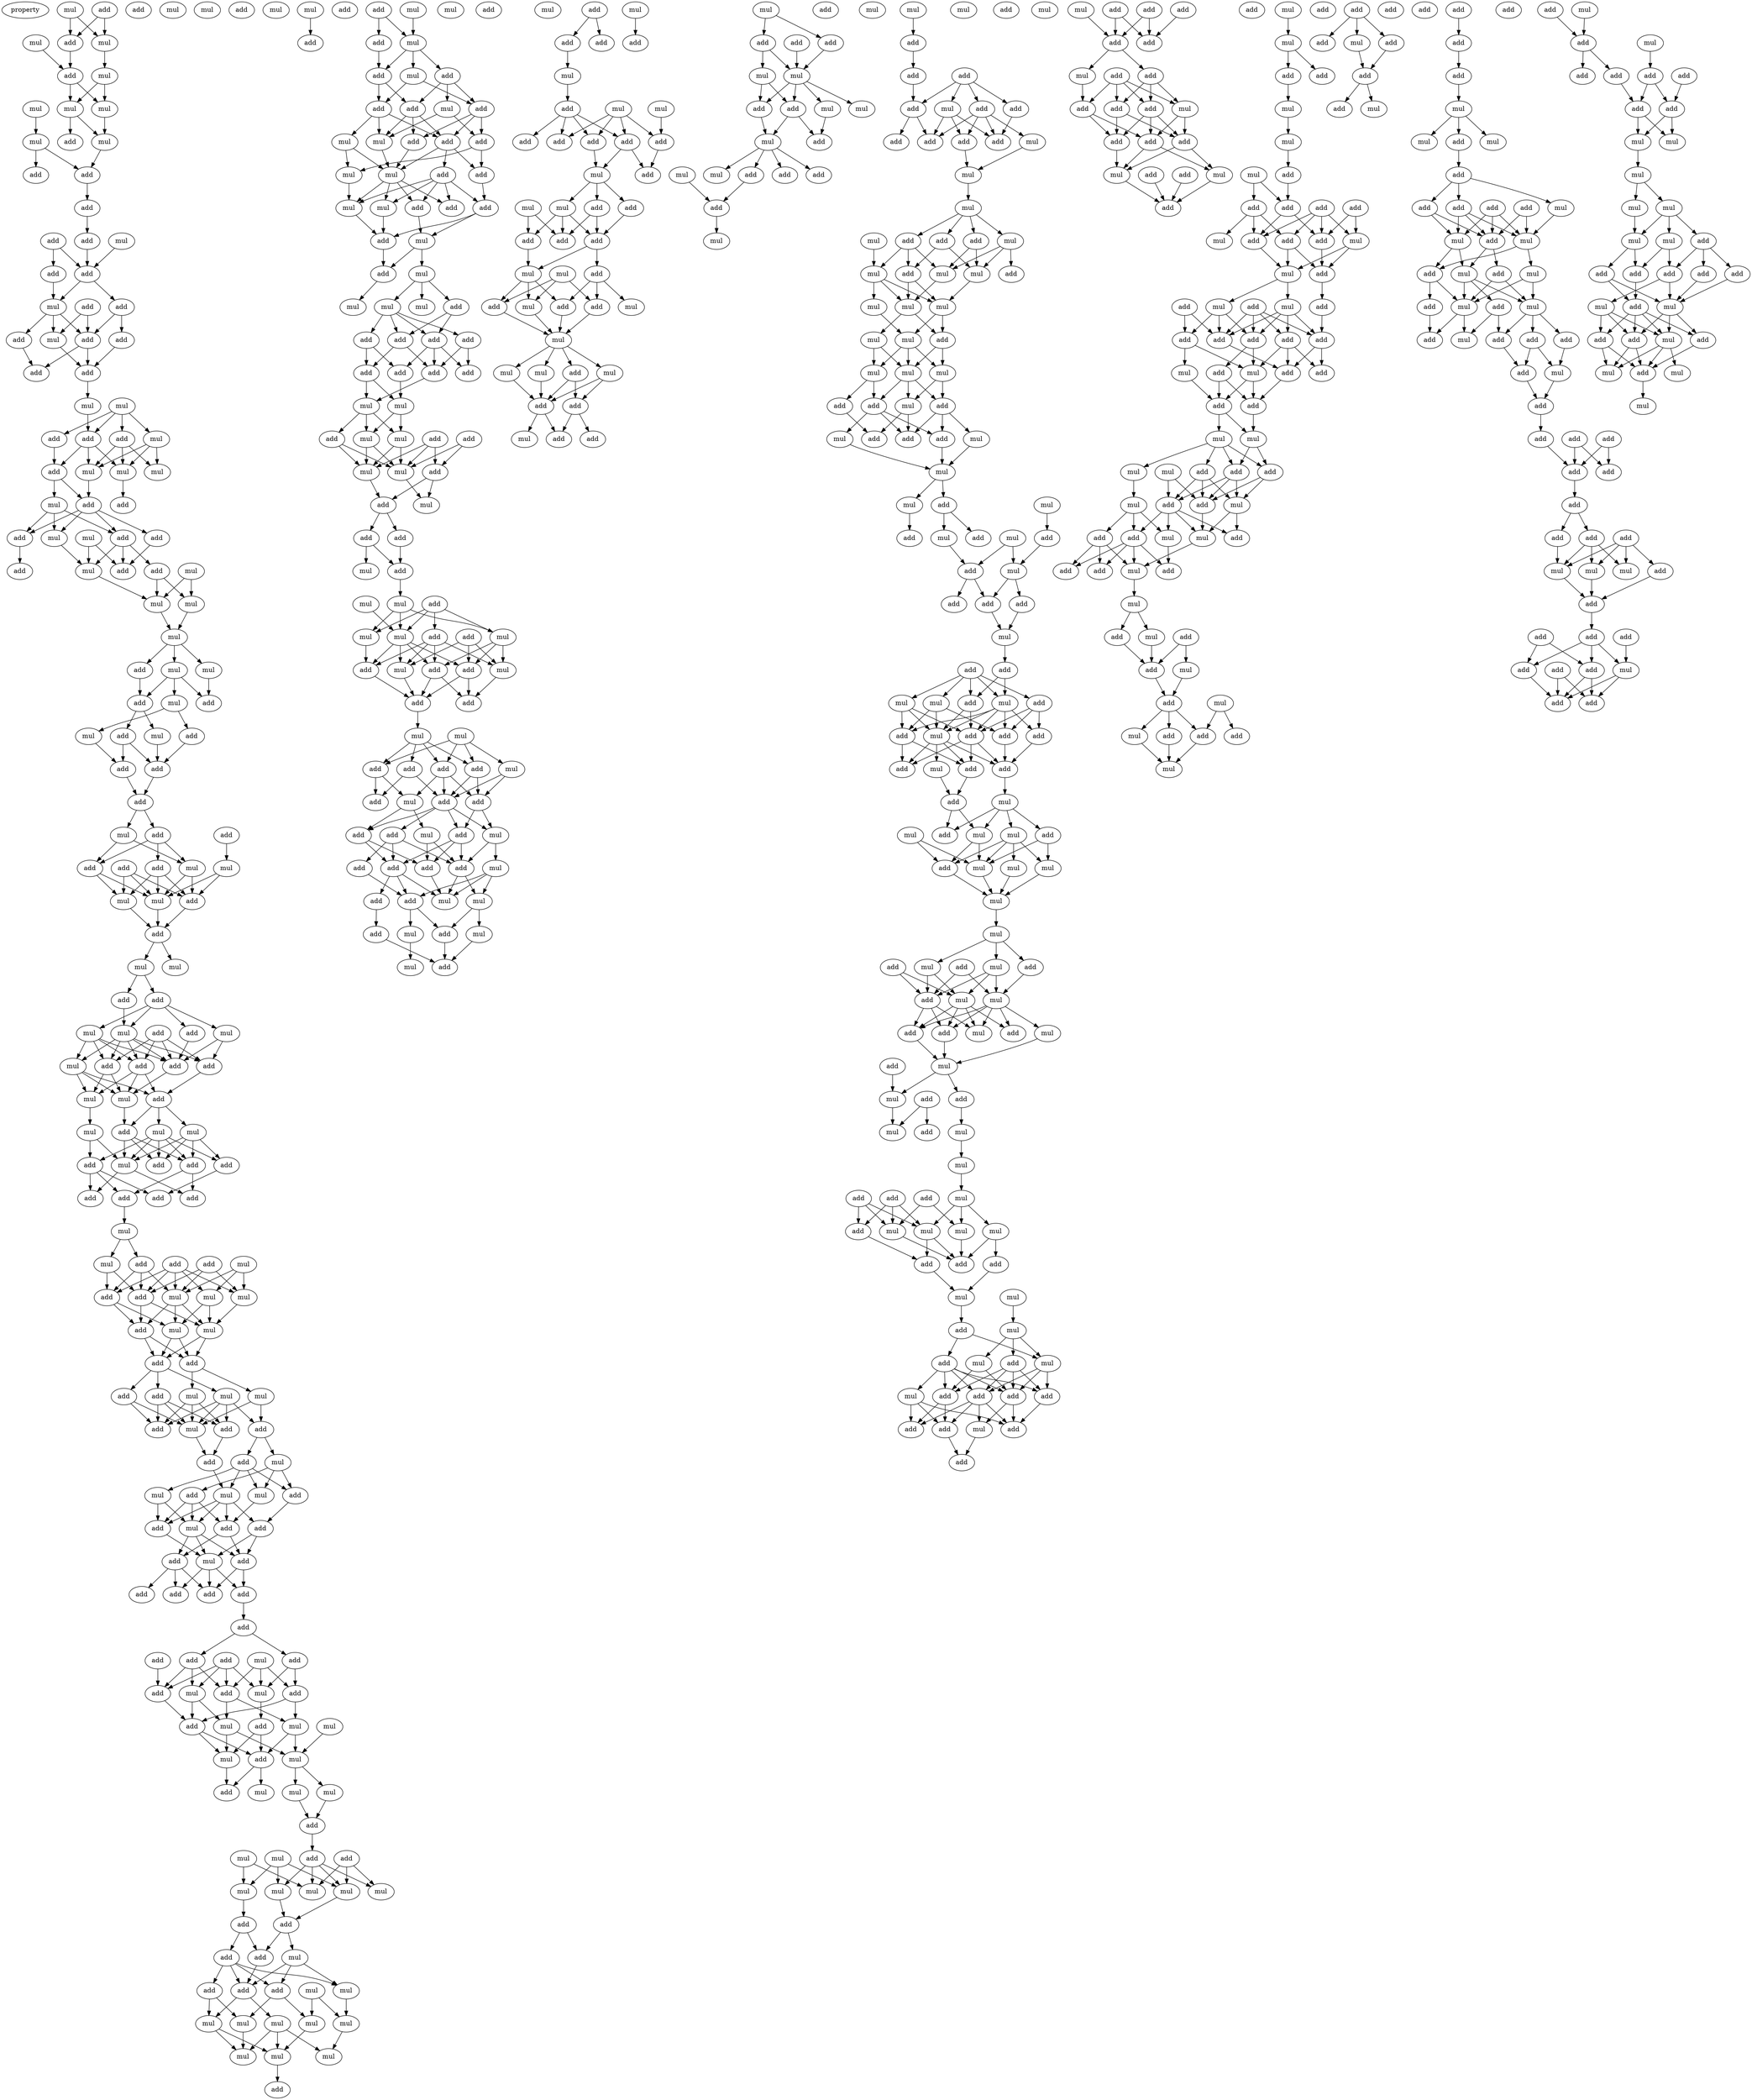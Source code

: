 digraph {
    node [fontcolor=black]
    property [mul=2,lf=1.9]
    0 [ label = add ];
    1 [ label = mul ];
    2 [ label = mul ];
    3 [ label = mul ];
    4 [ label = add ];
    5 [ label = mul ];
    6 [ label = add ];
    7 [ label = mul ];
    8 [ label = mul ];
    9 [ label = add ];
    10 [ label = mul ];
    11 [ label = mul ];
    12 [ label = mul ];
    13 [ label = add ];
    14 [ label = add ];
    15 [ label = add ];
    16 [ label = add ];
    17 [ label = mul ];
    18 [ label = add ];
    19 [ label = mul ];
    20 [ label = add ];
    21 [ label = add ];
    22 [ label = add ];
    23 [ label = add ];
    24 [ label = mul ];
    25 [ label = add ];
    26 [ label = add ];
    27 [ label = mul ];
    28 [ label = add ];
    29 [ label = add ];
    30 [ label = add ];
    31 [ label = add ];
    32 [ label = mul ];
    33 [ label = mul ];
    34 [ label = add ];
    35 [ label = mul ];
    36 [ label = add ];
    37 [ label = add ];
    38 [ label = add ];
    39 [ label = mul ];
    40 [ label = mul ];
    41 [ label = mul ];
    42 [ label = add ];
    43 [ label = mul ];
    44 [ label = add ];
    45 [ label = mul ];
    46 [ label = add ];
    47 [ label = mul ];
    48 [ label = add ];
    49 [ label = add ];
    50 [ label = add ];
    51 [ label = add ];
    52 [ label = mul ];
    53 [ label = add ];
    54 [ label = mul ];
    55 [ label = mul ];
    56 [ label = mul ];
    57 [ label = mul ];
    58 [ label = mul ];
    59 [ label = mul ];
    60 [ label = mul ];
    61 [ label = add ];
    62 [ label = add ];
    63 [ label = mul ];
    64 [ label = add ];
    65 [ label = mul ];
    66 [ label = add ];
    67 [ label = add ];
    68 [ label = mul ];
    69 [ label = add ];
    70 [ label = add ];
    71 [ label = add ];
    72 [ label = add ];
    73 [ label = add ];
    74 [ label = mul ];
    75 [ label = add ];
    76 [ label = add ];
    77 [ label = mul ];
    78 [ label = add ];
    79 [ label = mul ];
    80 [ label = mul ];
    81 [ label = add ];
    82 [ label = mul ];
    83 [ label = add ];
    84 [ label = add ];
    85 [ label = mul ];
    86 [ label = mul ];
    87 [ label = mul ];
    88 [ label = add ];
    89 [ label = add ];
    90 [ label = add ];
    91 [ label = mul ];
    92 [ label = add ];
    93 [ label = mul ];
    94 [ label = mul ];
    95 [ label = add ];
    96 [ label = add ];
    97 [ label = add ];
    98 [ label = mul ];
    99 [ label = add ];
    100 [ label = mul ];
    101 [ label = mul ];
    102 [ label = add ];
    103 [ label = mul ];
    104 [ label = mul ];
    105 [ label = add ];
    106 [ label = mul ];
    107 [ label = mul ];
    108 [ label = add ];
    109 [ label = add ];
    110 [ label = add ];
    111 [ label = add ];
    112 [ label = add ];
    113 [ label = add ];
    114 [ label = add ];
    115 [ label = add ];
    116 [ label = mul ];
    117 [ label = add ];
    118 [ label = mul ];
    119 [ label = add ];
    120 [ label = mul ];
    121 [ label = add ];
    122 [ label = mul ];
    123 [ label = mul ];
    124 [ label = add ];
    125 [ label = mul ];
    126 [ label = add ];
    127 [ label = add ];
    128 [ label = mul ];
    129 [ label = mul ];
    130 [ label = add ];
    131 [ label = add ];
    132 [ label = mul ];
    133 [ label = add ];
    134 [ label = mul ];
    135 [ label = add ];
    136 [ label = mul ];
    137 [ label = add ];
    138 [ label = mul ];
    139 [ label = add ];
    140 [ label = add ];
    141 [ label = mul ];
    142 [ label = add ];
    143 [ label = add ];
    144 [ label = add ];
    145 [ label = mul ];
    146 [ label = mul ];
    147 [ label = mul ];
    148 [ label = add ];
    149 [ label = add ];
    150 [ label = mul ];
    151 [ label = add ];
    152 [ label = add ];
    153 [ label = add ];
    154 [ label = add ];
    155 [ label = mul ];
    156 [ label = mul ];
    157 [ label = add ];
    158 [ label = add ];
    159 [ label = add ];
    160 [ label = add ];
    161 [ label = add ];
    162 [ label = add ];
    163 [ label = mul ];
    164 [ label = add ];
    165 [ label = add ];
    166 [ label = add ];
    167 [ label = add ];
    168 [ label = add ];
    169 [ label = mul ];
    170 [ label = add ];
    171 [ label = mul ];
    172 [ label = add ];
    173 [ label = add ];
    174 [ label = mul ];
    175 [ label = add ];
    176 [ label = mul ];
    177 [ label = mul ];
    178 [ label = add ];
    179 [ label = mul ];
    180 [ label = mul ];
    181 [ label = add ];
    182 [ label = mul ];
    183 [ label = mul ];
    184 [ label = add ];
    185 [ label = mul ];
    186 [ label = add ];
    187 [ label = add ];
    188 [ label = mul ];
    189 [ label = mul ];
    190 [ label = add ];
    191 [ label = mul ];
    192 [ label = mul ];
    193 [ label = mul ];
    194 [ label = mul ];
    195 [ label = mul ];
    196 [ label = add ];
    197 [ label = add ];
    198 [ label = add ];
    199 [ label = add ];
    200 [ label = mul ];
    201 [ label = mul ];
    202 [ label = mul ];
    203 [ label = add ];
    204 [ label = add ];
    205 [ label = add ];
    206 [ label = mul ];
    207 [ label = mul ];
    208 [ label = mul ];
    209 [ label = mul ];
    210 [ label = mul ];
    211 [ label = mul ];
    212 [ label = mul ];
    213 [ label = mul ];
    214 [ label = add ];
    215 [ label = add ];
    216 [ label = mul ];
    217 [ label = mul ];
    218 [ label = add ];
    219 [ label = mul ];
    220 [ label = add ];
    221 [ label = mul ];
    222 [ label = add ];
    223 [ label = add ];
    224 [ label = mul ];
    225 [ label = add ];
    226 [ label = add ];
    227 [ label = add ];
    228 [ label = add ];
    229 [ label = add ];
    230 [ label = mul ];
    231 [ label = add ];
    232 [ label = mul ];
    233 [ label = add ];
    234 [ label = mul ];
    235 [ label = mul ];
    236 [ label = add ];
    237 [ label = add ];
    238 [ label = add ];
    239 [ label = mul ];
    240 [ label = mul ];
    241 [ label = add ];
    242 [ label = mul ];
    243 [ label = add ];
    244 [ label = mul ];
    245 [ label = add ];
    246 [ label = mul ];
    247 [ label = add ];
    248 [ label = mul ];
    249 [ label = mul ];
    250 [ label = add ];
    251 [ label = add ];
    252 [ label = add ];
    253 [ label = add ];
    254 [ label = add ];
    255 [ label = add ];
    256 [ label = add ];
    257 [ label = add ];
    258 [ label = mul ];
    259 [ label = mul ];
    260 [ label = add ];
    261 [ label = mul ];
    262 [ label = add ];
    263 [ label = add ];
    264 [ label = mul ];
    265 [ label = add ];
    266 [ label = mul ];
    267 [ label = mul ];
    268 [ label = add ];
    269 [ label = mul ];
    270 [ label = add ];
    271 [ label = add ];
    272 [ label = mul ];
    273 [ label = add ];
    274 [ label = mul ];
    275 [ label = add ];
    276 [ label = mul ];
    277 [ label = mul ];
    278 [ label = mul ];
    279 [ label = add ];
    280 [ label = add ];
    281 [ label = mul ];
    282 [ label = mul ];
    283 [ label = add ];
    284 [ label = mul ];
    285 [ label = add ];
    286 [ label = add ];
    287 [ label = add ];
    288 [ label = add ];
    289 [ label = mul ];
    290 [ label = mul ];
    291 [ label = add ];
    292 [ label = add ];
    293 [ label = mul ];
    294 [ label = add ];
    295 [ label = add ];
    296 [ label = add ];
    297 [ label = mul ];
    298 [ label = add ];
    299 [ label = add ];
    300 [ label = add ];
    301 [ label = mul ];
    302 [ label = mul ];
    303 [ label = add ];
    304 [ label = add ];
    305 [ label = add ];
    306 [ label = add ];
    307 [ label = add ];
    308 [ label = add ];
    309 [ label = mul ];
    310 [ label = mul ];
    311 [ label = add ];
    312 [ label = mul ];
    313 [ label = add ];
    314 [ label = mul ];
    315 [ label = add ];
    316 [ label = mul ];
    317 [ label = add ];
    318 [ label = mul ];
    319 [ label = add ];
    320 [ label = mul ];
    321 [ label = add ];
    322 [ label = add ];
    323 [ label = add ];
    324 [ label = mul ];
    325 [ label = mul ];
    326 [ label = mul ];
    327 [ label = add ];
    328 [ label = add ];
    329 [ label = add ];
    330 [ label = add ];
    331 [ label = add ];
    332 [ label = add ];
    333 [ label = add ];
    334 [ label = mul ];
    335 [ label = mul ];
    336 [ label = add ];
    337 [ label = add ];
    338 [ label = mul ];
    339 [ label = add ];
    340 [ label = add ];
    341 [ label = add ];
    342 [ label = mul ];
    343 [ label = add ];
    344 [ label = mul ];
    345 [ label = add ];
    346 [ label = add ];
    347 [ label = mul ];
    348 [ label = add ];
    349 [ label = mul ];
    350 [ label = mul ];
    351 [ label = mul ];
    352 [ label = add ];
    353 [ label = mul ];
    354 [ label = mul ];
    355 [ label = add ];
    356 [ label = add ];
    357 [ label = add ];
    358 [ label = mul ];
    359 [ label = add ];
    360 [ label = mul ];
    361 [ label = add ];
    362 [ label = mul ];
    363 [ label = add ];
    364 [ label = add ];
    365 [ label = add ];
    366 [ label = mul ];
    367 [ label = mul ];
    368 [ label = mul ];
    369 [ label = add ];
    370 [ label = add ];
    371 [ label = mul ];
    372 [ label = add ];
    373 [ label = add ];
    374 [ label = mul ];
    375 [ label = mul ];
    376 [ label = add ];
    377 [ label = add ];
    378 [ label = mul ];
    379 [ label = add ];
    380 [ label = add ];
    381 [ label = mul ];
    382 [ label = mul ];
    383 [ label = mul ];
    384 [ label = add ];
    385 [ label = add ];
    386 [ label = add ];
    387 [ label = mul ];
    388 [ label = add ];
    389 [ label = add ];
    390 [ label = add ];
    391 [ label = add ];
    392 [ label = add ];
    393 [ label = add ];
    394 [ label = mul ];
    395 [ label = add ];
    396 [ label = mul ];
    397 [ label = mul ];
    398 [ label = mul ];
    399 [ label = add ];
    400 [ label = mul ];
    401 [ label = add ];
    402 [ label = add ];
    403 [ label = add ];
    404 [ label = mul ];
    405 [ label = add ];
    406 [ label = mul ];
    407 [ label = mul ];
    408 [ label = mul ];
    409 [ label = mul ];
    410 [ label = mul ];
    411 [ label = mul ];
    412 [ label = mul ];
    413 [ label = add ];
    414 [ label = mul ];
    415 [ label = mul ];
    416 [ label = mul ];
    417 [ label = add ];
    418 [ label = mul ];
    419 [ label = add ];
    420 [ label = add ];
    421 [ label = add ];
    422 [ label = mul ];
    423 [ label = add ];
    424 [ label = add ];
    425 [ label = mul ];
    426 [ label = mul ];
    427 [ label = mul ];
    428 [ label = mul ];
    429 [ label = add ];
    430 [ label = add ];
    431 [ label = add ];
    432 [ label = add ];
    433 [ label = mul ];
    434 [ label = mul ];
    435 [ label = mul ];
    436 [ label = add ];
    437 [ label = add ];
    438 [ label = add ];
    439 [ label = add ];
    440 [ label = mul ];
    441 [ label = mul ];
    442 [ label = add ];
    443 [ label = add ];
    444 [ label = add ];
    445 [ label = mul ];
    446 [ label = mul ];
    447 [ label = mul ];
    448 [ label = add ];
    449 [ label = add ];
    450 [ label = add ];
    451 [ label = mul ];
    452 [ label = add ];
    453 [ label = add ];
    454 [ label = add ];
    455 [ label = add ];
    456 [ label = mul ];
    457 [ label = add ];
    458 [ label = mul ];
    459 [ label = add ];
    460 [ label = mul ];
    461 [ label = add ];
    462 [ label = mul ];
    463 [ label = mul ];
    464 [ label = add ];
    465 [ label = add ];
    466 [ label = mul ];
    467 [ label = mul ];
    468 [ label = mul ];
    469 [ label = mul ];
    470 [ label = mul ];
    471 [ label = mul ];
    472 [ label = add ];
    473 [ label = add ];
    474 [ label = mul ];
    475 [ label = add ];
    476 [ label = add ];
    477 [ label = mul ];
    478 [ label = mul ];
    479 [ label = add ];
    480 [ label = mul ];
    481 [ label = add ];
    482 [ label = mul ];
    483 [ label = add ];
    484 [ label = mul ];
    485 [ label = add ];
    486 [ label = add ];
    487 [ label = mul ];
    488 [ label = add ];
    489 [ label = mul ];
    490 [ label = add ];
    491 [ label = mul ];
    492 [ label = mul ];
    493 [ label = add ];
    494 [ label = add ];
    495 [ label = add ];
    496 [ label = mul ];
    497 [ label = mul ];
    498 [ label = mul ];
    499 [ label = add ];
    500 [ label = mul ];
    501 [ label = mul ];
    502 [ label = add ];
    503 [ label = add ];
    504 [ label = add ];
    505 [ label = mul ];
    506 [ label = mul ];
    507 [ label = add ];
    508 [ label = add ];
    509 [ label = mul ];
    510 [ label = add ];
    511 [ label = mul ];
    512 [ label = mul ];
    513 [ label = add ];
    514 [ label = add ];
    515 [ label = add ];
    516 [ label = add ];
    517 [ label = mul ];
    518 [ label = add ];
    519 [ label = mul ];
    520 [ label = add ];
    521 [ label = add ];
    522 [ label = add ];
    523 [ label = mul ];
    524 [ label = add ];
    525 [ label = add ];
    526 [ label = add ];
    527 [ label = mul ];
    528 [ label = add ];
    529 [ label = add ];
    530 [ label = add ];
    531 [ label = add ];
    532 [ label = mul ];
    533 [ label = add ];
    534 [ label = add ];
    535 [ label = add ];
    536 [ label = mul ];
    537 [ label = add ];
    538 [ label = add ];
    539 [ label = add ];
    540 [ label = add ];
    541 [ label = mul ];
    542 [ label = add ];
    543 [ label = add ];
    544 [ label = mul ];
    545 [ label = add ];
    546 [ label = add ];
    547 [ label = mul ];
    548 [ label = mul ];
    549 [ label = add ];
    550 [ label = add ];
    551 [ label = mul ];
    552 [ label = mul ];
    553 [ label = mul ];
    554 [ label = add ];
    555 [ label = add ];
    556 [ label = add ];
    557 [ label = add ];
    558 [ label = add ];
    559 [ label = mul ];
    560 [ label = mul ];
    561 [ label = add ];
    562 [ label = add ];
    563 [ label = add ];
    564 [ label = mul ];
    565 [ label = add ];
    566 [ label = add ];
    567 [ label = add ];
    568 [ label = add ];
    569 [ label = mul ];
    570 [ label = mul ];
    571 [ label = add ];
    572 [ label = add ];
    573 [ label = add ];
    574 [ label = add ];
    575 [ label = add ];
    576 [ label = add ];
    577 [ label = mul ];
    578 [ label = mul ];
    579 [ label = add ];
    580 [ label = add ];
    581 [ label = add ];
    582 [ label = add ];
    583 [ label = mul ];
    584 [ label = mul ];
    585 [ label = add ];
    586 [ label = add ];
    587 [ label = mul ];
    588 [ label = mul ];
    589 [ label = add ];
    590 [ label = add ];
    591 [ label = mul ];
    592 [ label = add ];
    593 [ label = mul ];
    594 [ label = add ];
    595 [ label = mul ];
    596 [ label = mul ];
    597 [ label = add ];
    598 [ label = add ];
    599 [ label = add ];
    600 [ label = add ];
    601 [ label = mul ];
    602 [ label = add ];
    603 [ label = mul ];
    604 [ label = add ];
    605 [ label = mul ];
    606 [ label = add ];
    607 [ label = add ];
    608 [ label = mul ];
    609 [ label = add ];
    610 [ label = mul ];
    611 [ label = add ];
    612 [ label = add ];
    613 [ label = mul ];
    614 [ label = add ];
    615 [ label = add ];
    616 [ label = mul ];
    617 [ label = add ];
    618 [ label = add ];
    619 [ label = add ];
    620 [ label = mul ];
    621 [ label = add ];
    622 [ label = add ];
    623 [ label = add ];
    624 [ label = add ];
    625 [ label = mul ];
    626 [ label = add ];
    627 [ label = add ];
    628 [ label = add ];
    629 [ label = add ];
    630 [ label = mul ];
    631 [ label = mul ];
    632 [ label = add ];
    633 [ label = mul ];
    634 [ label = add ];
    635 [ label = mul ];
    636 [ label = add ];
    637 [ label = add ];
    638 [ label = add ];
    639 [ label = add ];
    640 [ label = mul ];
    641 [ label = add ];
    642 [ label = mul ];
    643 [ label = mul ];
    644 [ label = mul ];
    645 [ label = add ];
    646 [ label = add ];
    647 [ label = mul ];
    648 [ label = add ];
    649 [ label = add ];
    650 [ label = mul ];
    651 [ label = add ];
    652 [ label = add ];
    653 [ label = add ];
    654 [ label = mul ];
    655 [ label = add ];
    656 [ label = mul ];
    657 [ label = add ];
    658 [ label = add ];
    659 [ label = add ];
    660 [ label = add ];
    661 [ label = add ];
    662 [ label = add ];
    663 [ label = add ];
    664 [ label = add ];
    665 [ label = add ];
    666 [ label = add ];
    667 [ label = add ];
    668 [ label = add ];
    669 [ label = mul ];
    670 [ label = mul ];
    671 [ label = mul ];
    672 [ label = add ];
    673 [ label = add ];
    674 [ label = add ];
    675 [ label = add ];
    676 [ label = add ];
    677 [ label = mul ];
    678 [ label = add ];
    679 [ label = add ];
    680 [ label = add ];
    681 [ label = add ];
    682 [ label = add ];
    683 [ label = mul ];
    684 [ label = mul ];
    685 [ label = add ];
    686 [ label = add ];
    687 [ label = add ];
    688 [ label = add ];
    689 [ label = add ];
    690 [ label = add ];
    691 [ label = add ];
    692 [ label = mul ];
    693 [ label = mul ];
    694 [ label = mul ];
    695 [ label = mul ];
    696 [ label = mul ];
    697 [ label = mul ];
    698 [ label = add ];
    699 [ label = mul ];
    700 [ label = add ];
    701 [ label = add ];
    702 [ label = add ];
    703 [ label = add ];
    704 [ label = add ];
    705 [ label = mul ];
    706 [ label = mul ];
    707 [ label = add ];
    708 [ label = add ];
    709 [ label = add ];
    710 [ label = mul ];
    711 [ label = add ];
    712 [ label = mul ];
    713 [ label = add ];
    714 [ label = mul ];
    715 [ label = mul ];
    0 -> 3 [ name = 0 ];
    0 -> 4 [ name = 1 ];
    1 -> 3 [ name = 2 ];
    1 -> 4 [ name = 3 ];
    2 -> 6 [ name = 4 ];
    3 -> 5 [ name = 5 ];
    4 -> 6 [ name = 6 ];
    5 -> 7 [ name = 7 ];
    5 -> 10 [ name = 8 ];
    6 -> 7 [ name = 9 ];
    6 -> 10 [ name = 10 ];
    7 -> 12 [ name = 11 ];
    7 -> 13 [ name = 12 ];
    8 -> 11 [ name = 13 ];
    10 -> 12 [ name = 14 ];
    11 -> 14 [ name = 15 ];
    11 -> 15 [ name = 16 ];
    12 -> 14 [ name = 17 ];
    14 -> 16 [ name = 18 ];
    16 -> 20 [ name = 19 ];
    17 -> 22 [ name = 20 ];
    18 -> 21 [ name = 21 ];
    18 -> 22 [ name = 22 ];
    20 -> 22 [ name = 23 ];
    21 -> 24 [ name = 24 ];
    22 -> 23 [ name = 25 ];
    22 -> 24 [ name = 26 ];
    23 -> 26 [ name = 27 ];
    23 -> 28 [ name = 28 ];
    24 -> 26 [ name = 29 ];
    24 -> 27 [ name = 30 ];
    24 -> 29 [ name = 31 ];
    25 -> 26 [ name = 32 ];
    25 -> 27 [ name = 33 ];
    26 -> 30 [ name = 34 ];
    26 -> 31 [ name = 35 ];
    27 -> 31 [ name = 36 ];
    28 -> 31 [ name = 37 ];
    29 -> 30 [ name = 38 ];
    31 -> 32 [ name = 39 ];
    32 -> 37 [ name = 40 ];
    33 -> 34 [ name = 41 ];
    33 -> 35 [ name = 42 ];
    33 -> 36 [ name = 43 ];
    33 -> 37 [ name = 44 ];
    34 -> 38 [ name = 45 ];
    35 -> 39 [ name = 46 ];
    35 -> 40 [ name = 47 ];
    35 -> 41 [ name = 48 ];
    36 -> 39 [ name = 49 ];
    36 -> 40 [ name = 50 ];
    36 -> 41 [ name = 51 ];
    37 -> 38 [ name = 52 ];
    37 -> 40 [ name = 53 ];
    37 -> 41 [ name = 54 ];
    38 -> 42 [ name = 55 ];
    38 -> 43 [ name = 56 ];
    40 -> 42 [ name = 57 ];
    41 -> 44 [ name = 58 ];
    42 -> 46 [ name = 59 ];
    42 -> 47 [ name = 60 ];
    42 -> 48 [ name = 61 ];
    42 -> 49 [ name = 62 ];
    43 -> 46 [ name = 63 ];
    43 -> 47 [ name = 64 ];
    43 -> 49 [ name = 65 ];
    45 -> 50 [ name = 66 ];
    45 -> 52 [ name = 67 ];
    46 -> 53 [ name = 68 ];
    47 -> 52 [ name = 69 ];
    48 -> 50 [ name = 70 ];
    49 -> 50 [ name = 71 ];
    49 -> 51 [ name = 72 ];
    49 -> 52 [ name = 73 ];
    51 -> 55 [ name = 74 ];
    51 -> 56 [ name = 75 ];
    52 -> 56 [ name = 76 ];
    54 -> 55 [ name = 77 ];
    54 -> 56 [ name = 78 ];
    55 -> 57 [ name = 79 ];
    56 -> 57 [ name = 80 ];
    57 -> 59 [ name = 81 ];
    57 -> 60 [ name = 82 ];
    57 -> 61 [ name = 83 ];
    59 -> 62 [ name = 84 ];
    59 -> 63 [ name = 85 ];
    59 -> 64 [ name = 86 ];
    60 -> 64 [ name = 87 ];
    61 -> 62 [ name = 88 ];
    62 -> 67 [ name = 89 ];
    62 -> 68 [ name = 90 ];
    63 -> 65 [ name = 91 ];
    63 -> 66 [ name = 92 ];
    65 -> 69 [ name = 93 ];
    66 -> 70 [ name = 94 ];
    67 -> 69 [ name = 95 ];
    67 -> 70 [ name = 96 ];
    68 -> 70 [ name = 97 ];
    69 -> 71 [ name = 98 ];
    70 -> 71 [ name = 99 ];
    71 -> 73 [ name = 100 ];
    71 -> 74 [ name = 101 ];
    72 -> 77 [ name = 102 ];
    73 -> 75 [ name = 103 ];
    73 -> 78 [ name = 104 ];
    73 -> 79 [ name = 105 ];
    74 -> 75 [ name = 106 ];
    74 -> 79 [ name = 107 ];
    75 -> 80 [ name = 108 ];
    75 -> 82 [ name = 109 ];
    76 -> 80 [ name = 110 ];
    76 -> 81 [ name = 111 ];
    76 -> 82 [ name = 112 ];
    77 -> 81 [ name = 113 ];
    77 -> 82 [ name = 114 ];
    78 -> 80 [ name = 115 ];
    78 -> 81 [ name = 116 ];
    78 -> 82 [ name = 117 ];
    79 -> 81 [ name = 118 ];
    79 -> 82 [ name = 119 ];
    80 -> 83 [ name = 120 ];
    81 -> 83 [ name = 121 ];
    82 -> 83 [ name = 122 ];
    83 -> 85 [ name = 123 ];
    83 -> 87 [ name = 124 ];
    85 -> 88 [ name = 125 ];
    85 -> 89 [ name = 126 ];
    88 -> 91 [ name = 127 ];
    89 -> 90 [ name = 128 ];
    89 -> 91 [ name = 129 ];
    89 -> 93 [ name = 130 ];
    89 -> 94 [ name = 131 ];
    90 -> 99 [ name = 132 ];
    91 -> 95 [ name = 133 ];
    91 -> 96 [ name = 134 ];
    91 -> 97 [ name = 135 ];
    91 -> 98 [ name = 136 ];
    91 -> 99 [ name = 137 ];
    92 -> 95 [ name = 138 ];
    92 -> 96 [ name = 139 ];
    92 -> 97 [ name = 140 ];
    92 -> 99 [ name = 141 ];
    93 -> 95 [ name = 142 ];
    93 -> 99 [ name = 143 ];
    94 -> 96 [ name = 144 ];
    94 -> 97 [ name = 145 ];
    94 -> 98 [ name = 146 ];
    94 -> 99 [ name = 147 ];
    95 -> 102 [ name = 148 ];
    96 -> 100 [ name = 149 ];
    96 -> 101 [ name = 150 ];
    97 -> 100 [ name = 151 ];
    97 -> 101 [ name = 152 ];
    97 -> 102 [ name = 153 ];
    98 -> 100 [ name = 154 ];
    98 -> 101 [ name = 155 ];
    98 -> 102 [ name = 156 ];
    99 -> 101 [ name = 157 ];
    100 -> 106 [ name = 158 ];
    101 -> 105 [ name = 159 ];
    102 -> 103 [ name = 160 ];
    102 -> 104 [ name = 161 ];
    102 -> 105 [ name = 162 ];
    103 -> 107 [ name = 163 ];
    103 -> 108 [ name = 164 ];
    103 -> 109 [ name = 165 ];
    103 -> 111 [ name = 166 ];
    104 -> 107 [ name = 167 ];
    104 -> 108 [ name = 168 ];
    104 -> 109 [ name = 169 ];
    104 -> 110 [ name = 170 ];
    104 -> 111 [ name = 171 ];
    105 -> 107 [ name = 172 ];
    105 -> 109 [ name = 173 ];
    105 -> 111 [ name = 174 ];
    106 -> 107 [ name = 175 ];
    106 -> 110 [ name = 176 ];
    107 -> 112 [ name = 177 ];
    107 -> 113 [ name = 178 ];
    108 -> 114 [ name = 179 ];
    110 -> 112 [ name = 180 ];
    110 -> 114 [ name = 181 ];
    110 -> 115 [ name = 182 ];
    111 -> 113 [ name = 183 ];
    111 -> 115 [ name = 184 ];
    115 -> 116 [ name = 185 ];
    116 -> 118 [ name = 186 ];
    116 -> 119 [ name = 187 ];
    117 -> 122 [ name = 188 ];
    117 -> 123 [ name = 189 ];
    117 -> 124 [ name = 190 ];
    117 -> 125 [ name = 191 ];
    117 -> 126 [ name = 192 ];
    118 -> 124 [ name = 193 ];
    118 -> 126 [ name = 194 ];
    119 -> 122 [ name = 195 ];
    119 -> 124 [ name = 196 ];
    119 -> 126 [ name = 197 ];
    120 -> 122 [ name = 198 ];
    120 -> 123 [ name = 199 ];
    120 -> 125 [ name = 200 ];
    121 -> 122 [ name = 201 ];
    121 -> 123 [ name = 202 ];
    121 -> 124 [ name = 203 ];
    122 -> 127 [ name = 204 ];
    122 -> 128 [ name = 205 ];
    122 -> 129 [ name = 206 ];
    123 -> 129 [ name = 207 ];
    124 -> 127 [ name = 208 ];
    124 -> 129 [ name = 209 ];
    125 -> 128 [ name = 210 ];
    125 -> 129 [ name = 211 ];
    126 -> 127 [ name = 212 ];
    126 -> 128 [ name = 213 ];
    127 -> 130 [ name = 214 ];
    127 -> 131 [ name = 215 ];
    128 -> 130 [ name = 216 ];
    128 -> 131 [ name = 217 ];
    129 -> 130 [ name = 218 ];
    129 -> 131 [ name = 219 ];
    130 -> 134 [ name = 220 ];
    130 -> 136 [ name = 221 ];
    131 -> 132 [ name = 222 ];
    131 -> 133 [ name = 223 ];
    131 -> 135 [ name = 224 ];
    132 -> 137 [ name = 225 ];
    132 -> 138 [ name = 226 ];
    132 -> 139 [ name = 227 ];
    132 -> 140 [ name = 228 ];
    133 -> 138 [ name = 229 ];
    133 -> 139 [ name = 230 ];
    133 -> 140 [ name = 231 ];
    134 -> 138 [ name = 232 ];
    134 -> 139 [ name = 233 ];
    134 -> 140 [ name = 234 ];
    135 -> 138 [ name = 235 ];
    135 -> 140 [ name = 236 ];
    136 -> 137 [ name = 237 ];
    136 -> 138 [ name = 238 ];
    137 -> 141 [ name = 239 ];
    137 -> 142 [ name = 240 ];
    138 -> 143 [ name = 241 ];
    139 -> 143 [ name = 242 ];
    141 -> 144 [ name = 243 ];
    141 -> 147 [ name = 244 ];
    141 -> 148 [ name = 245 ];
    142 -> 144 [ name = 246 ];
    142 -> 145 [ name = 247 ];
    142 -> 146 [ name = 248 ];
    142 -> 147 [ name = 249 ];
    143 -> 146 [ name = 250 ];
    144 -> 152 [ name = 251 ];
    145 -> 150 [ name = 252 ];
    145 -> 151 [ name = 253 ];
    146 -> 149 [ name = 254 ];
    146 -> 150 [ name = 255 ];
    146 -> 151 [ name = 256 ];
    146 -> 152 [ name = 257 ];
    147 -> 149 [ name = 258 ];
    148 -> 149 [ name = 259 ];
    148 -> 150 [ name = 260 ];
    148 -> 151 [ name = 261 ];
    149 -> 153 [ name = 262 ];
    149 -> 154 [ name = 263 ];
    150 -> 153 [ name = 264 ];
    150 -> 154 [ name = 265 ];
    150 -> 155 [ name = 266 ];
    151 -> 155 [ name = 267 ];
    152 -> 154 [ name = 268 ];
    152 -> 155 [ name = 269 ];
    153 -> 159 [ name = 270 ];
    153 -> 160 [ name = 271 ];
    153 -> 161 [ name = 272 ];
    154 -> 157 [ name = 273 ];
    154 -> 160 [ name = 274 ];
    155 -> 157 [ name = 275 ];
    155 -> 160 [ name = 276 ];
    155 -> 161 [ name = 277 ];
    156 -> 158 [ name = 278 ];
    157 -> 162 [ name = 279 ];
    162 -> 164 [ name = 280 ];
    162 -> 167 [ name = 281 ];
    163 -> 168 [ name = 282 ];
    163 -> 170 [ name = 283 ];
    163 -> 171 [ name = 284 ];
    164 -> 170 [ name = 285 ];
    164 -> 171 [ name = 286 ];
    165 -> 168 [ name = 287 ];
    165 -> 169 [ name = 288 ];
    165 -> 171 [ name = 289 ];
    165 -> 172 [ name = 290 ];
    166 -> 172 [ name = 291 ];
    167 -> 168 [ name = 292 ];
    167 -> 169 [ name = 293 ];
    167 -> 172 [ name = 294 ];
    168 -> 174 [ name = 295 ];
    168 -> 176 [ name = 296 ];
    169 -> 174 [ name = 297 ];
    169 -> 175 [ name = 298 ];
    170 -> 175 [ name = 299 ];
    170 -> 176 [ name = 300 ];
    171 -> 173 [ name = 301 ];
    172 -> 175 [ name = 302 ];
    173 -> 178 [ name = 303 ];
    173 -> 179 [ name = 304 ];
    174 -> 179 [ name = 305 ];
    174 -> 180 [ name = 306 ];
    175 -> 178 [ name = 307 ];
    175 -> 179 [ name = 308 ];
    176 -> 178 [ name = 309 ];
    176 -> 180 [ name = 310 ];
    177 -> 180 [ name = 311 ];
    178 -> 181 [ name = 312 ];
    178 -> 182 [ name = 313 ];
    179 -> 181 [ name = 314 ];
    180 -> 183 [ name = 315 ];
    180 -> 185 [ name = 316 ];
    183 -> 186 [ name = 317 ];
    185 -> 186 [ name = 318 ];
    186 -> 187 [ name = 319 ];
    187 -> 192 [ name = 320 ];
    187 -> 193 [ name = 321 ];
    187 -> 194 [ name = 322 ];
    187 -> 195 [ name = 323 ];
    188 -> 191 [ name = 324 ];
    188 -> 192 [ name = 325 ];
    188 -> 195 [ name = 326 ];
    189 -> 191 [ name = 327 ];
    189 -> 194 [ name = 328 ];
    190 -> 192 [ name = 329 ];
    190 -> 193 [ name = 330 ];
    190 -> 194 [ name = 331 ];
    191 -> 196 [ name = 332 ];
    192 -> 197 [ name = 333 ];
    195 -> 197 [ name = 334 ];
    196 -> 198 [ name = 335 ];
    196 -> 199 [ name = 336 ];
    197 -> 198 [ name = 337 ];
    197 -> 200 [ name = 338 ];
    198 -> 204 [ name = 339 ];
    199 -> 201 [ name = 340 ];
    199 -> 203 [ name = 341 ];
    199 -> 204 [ name = 342 ];
    199 -> 205 [ name = 343 ];
    200 -> 201 [ name = 344 ];
    200 -> 203 [ name = 345 ];
    200 -> 204 [ name = 346 ];
    201 -> 207 [ name = 347 ];
    202 -> 207 [ name = 348 ];
    202 -> 208 [ name = 349 ];
    203 -> 208 [ name = 350 ];
    203 -> 209 [ name = 351 ];
    204 -> 206 [ name = 352 ];
    204 -> 210 [ name = 353 ];
    205 -> 206 [ name = 354 ];
    205 -> 209 [ name = 355 ];
    206 -> 212 [ name = 356 ];
    206 -> 213 [ name = 357 ];
    207 -> 211 [ name = 358 ];
    208 -> 213 [ name = 359 ];
    209 -> 212 [ name = 360 ];
    210 -> 211 [ name = 361 ];
    210 -> 212 [ name = 362 ];
    210 -> 213 [ name = 363 ];
    213 -> 214 [ name = 364 ];
    215 -> 217 [ name = 365 ];
    215 -> 218 [ name = 366 ];
    216 -> 217 [ name = 367 ];
    217 -> 221 [ name = 368 ];
    217 -> 222 [ name = 369 ];
    217 -> 223 [ name = 370 ];
    218 -> 223 [ name = 371 ];
    221 -> 226 [ name = 372 ];
    221 -> 227 [ name = 373 ];
    222 -> 224 [ name = 374 ];
    222 -> 225 [ name = 375 ];
    222 -> 226 [ name = 376 ];
    223 -> 225 [ name = 377 ];
    223 -> 227 [ name = 378 ];
    224 -> 228 [ name = 379 ];
    224 -> 230 [ name = 380 ];
    225 -> 229 [ name = 381 ];
    225 -> 230 [ name = 382 ];
    225 -> 231 [ name = 383 ];
    226 -> 228 [ name = 384 ];
    226 -> 229 [ name = 385 ];
    226 -> 231 [ name = 386 ];
    227 -> 229 [ name = 387 ];
    227 -> 230 [ name = 388 ];
    227 -> 232 [ name = 389 ];
    228 -> 235 [ name = 390 ];
    228 -> 236 [ name = 391 ];
    229 -> 233 [ name = 392 ];
    229 -> 234 [ name = 393 ];
    229 -> 236 [ name = 394 ];
    230 -> 234 [ name = 395 ];
    231 -> 234 [ name = 396 ];
    232 -> 234 [ name = 397 ];
    232 -> 235 [ name = 398 ];
    233 -> 237 [ name = 399 ];
    233 -> 238 [ name = 400 ];
    233 -> 239 [ name = 401 ];
    233 -> 240 [ name = 402 ];
    233 -> 241 [ name = 403 ];
    234 -> 238 [ name = 404 ];
    234 -> 239 [ name = 405 ];
    234 -> 240 [ name = 406 ];
    234 -> 241 [ name = 407 ];
    235 -> 240 [ name = 408 ];
    236 -> 237 [ name = 409 ];
    237 -> 242 [ name = 410 ];
    237 -> 243 [ name = 411 ];
    238 -> 242 [ name = 412 ];
    239 -> 243 [ name = 413 ];
    240 -> 243 [ name = 414 ];
    242 -> 244 [ name = 415 ];
    242 -> 245 [ name = 416 ];
    243 -> 245 [ name = 417 ];
    244 -> 246 [ name = 418 ];
    244 -> 247 [ name = 419 ];
    244 -> 249 [ name = 420 ];
    245 -> 248 [ name = 421 ];
    246 -> 250 [ name = 422 ];
    246 -> 251 [ name = 423 ];
    246 -> 252 [ name = 424 ];
    246 -> 253 [ name = 425 ];
    247 -> 250 [ name = 426 ];
    247 -> 251 [ name = 427 ];
    250 -> 256 [ name = 428 ];
    250 -> 257 [ name = 429 ];
    251 -> 254 [ name = 430 ];
    251 -> 255 [ name = 431 ];
    251 -> 257 [ name = 432 ];
    252 -> 255 [ name = 433 ];
    252 -> 257 [ name = 434 ];
    253 -> 254 [ name = 435 ];
    253 -> 256 [ name = 436 ];
    254 -> 259 [ name = 437 ];
    256 -> 258 [ name = 438 ];
    256 -> 259 [ name = 439 ];
    257 -> 258 [ name = 440 ];
    258 -> 260 [ name = 441 ];
    258 -> 261 [ name = 442 ];
    258 -> 264 [ name = 443 ];
    259 -> 261 [ name = 444 ];
    259 -> 264 [ name = 445 ];
    260 -> 266 [ name = 446 ];
    260 -> 267 [ name = 447 ];
    261 -> 266 [ name = 448 ];
    261 -> 267 [ name = 449 ];
    262 -> 265 [ name = 450 ];
    262 -> 266 [ name = 451 ];
    262 -> 267 [ name = 452 ];
    263 -> 265 [ name = 453 ];
    263 -> 266 [ name = 454 ];
    264 -> 266 [ name = 455 ];
    264 -> 267 [ name = 456 ];
    265 -> 268 [ name = 457 ];
    265 -> 269 [ name = 458 ];
    266 -> 269 [ name = 459 ];
    267 -> 268 [ name = 460 ];
    268 -> 270 [ name = 461 ];
    268 -> 271 [ name = 462 ];
    270 -> 272 [ name = 463 ];
    270 -> 273 [ name = 464 ];
    271 -> 273 [ name = 465 ];
    273 -> 276 [ name = 466 ];
    274 -> 277 [ name = 467 ];
    275 -> 277 [ name = 468 ];
    275 -> 278 [ name = 469 ];
    275 -> 279 [ name = 470 ];
    275 -> 281 [ name = 471 ];
    276 -> 277 [ name = 472 ];
    276 -> 278 [ name = 473 ];
    276 -> 281 [ name = 474 ];
    277 -> 283 [ name = 475 ];
    277 -> 284 [ name = 476 ];
    277 -> 285 [ name = 477 ];
    277 -> 286 [ name = 478 ];
    278 -> 282 [ name = 479 ];
    278 -> 283 [ name = 480 ];
    278 -> 286 [ name = 481 ];
    279 -> 282 [ name = 482 ];
    279 -> 284 [ name = 483 ];
    279 -> 285 [ name = 484 ];
    279 -> 286 [ name = 485 ];
    280 -> 282 [ name = 486 ];
    280 -> 283 [ name = 487 ];
    280 -> 284 [ name = 488 ];
    281 -> 285 [ name = 489 ];
    282 -> 288 [ name = 490 ];
    283 -> 287 [ name = 491 ];
    283 -> 288 [ name = 492 ];
    284 -> 287 [ name = 493 ];
    285 -> 287 [ name = 494 ];
    286 -> 287 [ name = 495 ];
    286 -> 288 [ name = 496 ];
    287 -> 290 [ name = 497 ];
    289 -> 291 [ name = 498 ];
    289 -> 292 [ name = 499 ];
    289 -> 293 [ name = 500 ];
    289 -> 294 [ name = 501 ];
    290 -> 291 [ name = 502 ];
    290 -> 292 [ name = 503 ];
    290 -> 294 [ name = 504 ];
    290 -> 295 [ name = 505 ];
    291 -> 296 [ name = 506 ];
    291 -> 297 [ name = 507 ];
    292 -> 298 [ name = 508 ];
    292 -> 299 [ name = 509 ];
    293 -> 298 [ name = 510 ];
    293 -> 299 [ name = 511 ];
    294 -> 297 [ name = 512 ];
    294 -> 298 [ name = 513 ];
    294 -> 299 [ name = 514 ];
    295 -> 296 [ name = 515 ];
    295 -> 298 [ name = 516 ];
    297 -> 300 [ name = 517 ];
    297 -> 302 [ name = 518 ];
    298 -> 300 [ name = 519 ];
    298 -> 301 [ name = 520 ];
    298 -> 303 [ name = 521 ];
    298 -> 304 [ name = 522 ];
    299 -> 301 [ name = 523 ];
    299 -> 304 [ name = 524 ];
    300 -> 306 [ name = 525 ];
    300 -> 307 [ name = 526 ];
    301 -> 305 [ name = 527 ];
    301 -> 309 [ name = 528 ];
    302 -> 305 [ name = 529 ];
    302 -> 306 [ name = 530 ];
    303 -> 305 [ name = 531 ];
    303 -> 307 [ name = 532 ];
    303 -> 308 [ name = 533 ];
    304 -> 305 [ name = 534 ];
    304 -> 306 [ name = 535 ];
    304 -> 307 [ name = 536 ];
    305 -> 310 [ name = 537 ];
    305 -> 312 [ name = 538 ];
    306 -> 312 [ name = 539 ];
    307 -> 311 [ name = 540 ];
    307 -> 312 [ name = 541 ];
    307 -> 313 [ name = 542 ];
    308 -> 311 [ name = 543 ];
    309 -> 310 [ name = 544 ];
    309 -> 311 [ name = 545 ];
    309 -> 312 [ name = 546 ];
    310 -> 314 [ name = 547 ];
    310 -> 315 [ name = 548 ];
    311 -> 315 [ name = 549 ];
    311 -> 316 [ name = 550 ];
    313 -> 317 [ name = 551 ];
    314 -> 319 [ name = 552 ];
    315 -> 319 [ name = 553 ];
    316 -> 318 [ name = 554 ];
    317 -> 319 [ name = 555 ];
    321 -> 322 [ name = 556 ];
    321 -> 323 [ name = 557 ];
    322 -> 324 [ name = 558 ];
    324 -> 327 [ name = 559 ];
    325 -> 332 [ name = 560 ];
    326 -> 328 [ name = 561 ];
    326 -> 330 [ name = 562 ];
    326 -> 331 [ name = 563 ];
    326 -> 332 [ name = 564 ];
    327 -> 328 [ name = 565 ];
    327 -> 329 [ name = 566 ];
    327 -> 330 [ name = 567 ];
    327 -> 331 [ name = 568 ];
    328 -> 334 [ name = 569 ];
    330 -> 333 [ name = 570 ];
    330 -> 334 [ name = 571 ];
    332 -> 333 [ name = 572 ];
    334 -> 336 [ name = 573 ];
    334 -> 337 [ name = 574 ];
    334 -> 338 [ name = 575 ];
    335 -> 339 [ name = 576 ];
    335 -> 340 [ name = 577 ];
    336 -> 341 [ name = 578 ];
    337 -> 340 [ name = 579 ];
    337 -> 341 [ name = 580 ];
    338 -> 339 [ name = 581 ];
    338 -> 340 [ name = 582 ];
    338 -> 341 [ name = 583 ];
    339 -> 342 [ name = 584 ];
    341 -> 342 [ name = 585 ];
    341 -> 343 [ name = 586 ];
    342 -> 346 [ name = 587 ];
    342 -> 348 [ name = 588 ];
    342 -> 349 [ name = 589 ];
    343 -> 345 [ name = 590 ];
    343 -> 347 [ name = 591 ];
    343 -> 348 [ name = 592 ];
    344 -> 345 [ name = 593 ];
    344 -> 346 [ name = 594 ];
    344 -> 349 [ name = 595 ];
    345 -> 350 [ name = 596 ];
    346 -> 350 [ name = 597 ];
    348 -> 350 [ name = 598 ];
    349 -> 350 [ name = 599 ];
    350 -> 351 [ name = 600 ];
    350 -> 352 [ name = 601 ];
    350 -> 353 [ name = 602 ];
    350 -> 354 [ name = 603 ];
    351 -> 355 [ name = 604 ];
    352 -> 355 [ name = 605 ];
    352 -> 356 [ name = 606 ];
    353 -> 355 [ name = 607 ];
    354 -> 355 [ name = 608 ];
    354 -> 356 [ name = 609 ];
    355 -> 358 [ name = 610 ];
    355 -> 359 [ name = 611 ];
    356 -> 357 [ name = 612 ];
    356 -> 359 [ name = 613 ];
    360 -> 361 [ name = 614 ];
    362 -> 363 [ name = 615 ];
    362 -> 365 [ name = 616 ];
    363 -> 366 [ name = 617 ];
    363 -> 367 [ name = 618 ];
    364 -> 366 [ name = 619 ];
    365 -> 366 [ name = 620 ];
    366 -> 368 [ name = 621 ];
    366 -> 369 [ name = 622 ];
    366 -> 371 [ name = 623 ];
    366 -> 372 [ name = 624 ];
    367 -> 369 [ name = 625 ];
    367 -> 372 [ name = 626 ];
    368 -> 373 [ name = 627 ];
    369 -> 374 [ name = 628 ];
    372 -> 373 [ name = 629 ];
    372 -> 374 [ name = 630 ];
    374 -> 375 [ name = 631 ];
    374 -> 376 [ name = 632 ];
    374 -> 377 [ name = 633 ];
    374 -> 379 [ name = 634 ];
    377 -> 380 [ name = 635 ];
    378 -> 380 [ name = 636 ];
    380 -> 382 [ name = 637 ];
    383 -> 384 [ name = 638 ];
    384 -> 386 [ name = 639 ];
    385 -> 387 [ name = 640 ];
    385 -> 388 [ name = 641 ];
    385 -> 389 [ name = 642 ];
    385 -> 390 [ name = 643 ];
    386 -> 390 [ name = 644 ];
    387 -> 391 [ name = 645 ];
    387 -> 392 [ name = 646 ];
    387 -> 395 [ name = 647 ];
    388 -> 392 [ name = 648 ];
    389 -> 391 [ name = 649 ];
    389 -> 392 [ name = 650 ];
    389 -> 394 [ name = 651 ];
    389 -> 395 [ name = 652 ];
    390 -> 393 [ name = 653 ];
    390 -> 395 [ name = 654 ];
    391 -> 396 [ name = 655 ];
    394 -> 396 [ name = 656 ];
    396 -> 397 [ name = 657 ];
    397 -> 399 [ name = 658 ];
    397 -> 400 [ name = 659 ];
    397 -> 401 [ name = 660 ];
    397 -> 402 [ name = 661 ];
    398 -> 404 [ name = 662 ];
    399 -> 405 [ name = 663 ];
    399 -> 407 [ name = 664 ];
    400 -> 403 [ name = 665 ];
    400 -> 406 [ name = 666 ];
    400 -> 407 [ name = 667 ];
    401 -> 406 [ name = 668 ];
    401 -> 407 [ name = 669 ];
    402 -> 404 [ name = 670 ];
    402 -> 405 [ name = 671 ];
    402 -> 406 [ name = 672 ];
    404 -> 408 [ name = 673 ];
    404 -> 409 [ name = 674 ];
    404 -> 410 [ name = 675 ];
    405 -> 408 [ name = 676 ];
    405 -> 409 [ name = 677 ];
    406 -> 408 [ name = 678 ];
    407 -> 409 [ name = 679 ];
    408 -> 412 [ name = 680 ];
    408 -> 413 [ name = 681 ];
    409 -> 411 [ name = 682 ];
    409 -> 413 [ name = 683 ];
    410 -> 411 [ name = 684 ];
    411 -> 414 [ name = 685 ];
    411 -> 415 [ name = 686 ];
    411 -> 416 [ name = 687 ];
    412 -> 414 [ name = 688 ];
    412 -> 415 [ name = 689 ];
    413 -> 414 [ name = 690 ];
    413 -> 416 [ name = 691 ];
    414 -> 417 [ name = 692 ];
    414 -> 418 [ name = 693 ];
    414 -> 420 [ name = 694 ];
    415 -> 417 [ name = 695 ];
    415 -> 419 [ name = 696 ];
    416 -> 418 [ name = 697 ];
    416 -> 420 [ name = 698 ];
    417 -> 421 [ name = 699 ];
    417 -> 423 [ name = 700 ];
    417 -> 425 [ name = 701 ];
    418 -> 421 [ name = 702 ];
    418 -> 424 [ name = 703 ];
    419 -> 424 [ name = 704 ];
    420 -> 421 [ name = 705 ];
    420 -> 422 [ name = 706 ];
    420 -> 423 [ name = 707 ];
    422 -> 426 [ name = 708 ];
    423 -> 426 [ name = 709 ];
    425 -> 426 [ name = 710 ];
    426 -> 428 [ name = 711 ];
    426 -> 429 [ name = 712 ];
    427 -> 431 [ name = 713 ];
    428 -> 432 [ name = 714 ];
    429 -> 430 [ name = 715 ];
    429 -> 433 [ name = 716 ];
    431 -> 435 [ name = 717 ];
    433 -> 436 [ name = 718 ];
    434 -> 435 [ name = 719 ];
    434 -> 436 [ name = 720 ];
    435 -> 437 [ name = 721 ];
    435 -> 438 [ name = 722 ];
    436 -> 438 [ name = 723 ];
    436 -> 439 [ name = 724 ];
    437 -> 441 [ name = 725 ];
    438 -> 441 [ name = 726 ];
    441 -> 443 [ name = 727 ];
    442 -> 444 [ name = 728 ];
    442 -> 445 [ name = 729 ];
    442 -> 446 [ name = 730 ];
    442 -> 447 [ name = 731 ];
    442 -> 448 [ name = 732 ];
    443 -> 444 [ name = 733 ];
    443 -> 446 [ name = 734 ];
    444 -> 450 [ name = 735 ];
    444 -> 451 [ name = 736 ];
    445 -> 449 [ name = 737 ];
    445 -> 451 [ name = 738 ];
    445 -> 453 [ name = 739 ];
    446 -> 449 [ name = 740 ];
    446 -> 450 [ name = 741 ];
    446 -> 451 [ name = 742 ];
    446 -> 452 [ name = 743 ];
    446 -> 453 [ name = 744 ];
    447 -> 450 [ name = 745 ];
    447 -> 451 [ name = 746 ];
    447 -> 453 [ name = 747 ];
    448 -> 449 [ name = 748 ];
    448 -> 450 [ name = 749 ];
    448 -> 452 [ name = 750 ];
    449 -> 455 [ name = 751 ];
    450 -> 454 [ name = 752 ];
    450 -> 455 [ name = 753 ];
    450 -> 457 [ name = 754 ];
    451 -> 454 [ name = 755 ];
    451 -> 455 [ name = 756 ];
    451 -> 456 [ name = 757 ];
    451 -> 457 [ name = 758 ];
    452 -> 455 [ name = 759 ];
    453 -> 454 [ name = 760 ];
    453 -> 457 [ name = 761 ];
    454 -> 459 [ name = 762 ];
    455 -> 458 [ name = 763 ];
    456 -> 459 [ name = 764 ];
    458 -> 460 [ name = 765 ];
    458 -> 461 [ name = 766 ];
    458 -> 462 [ name = 767 ];
    458 -> 464 [ name = 768 ];
    459 -> 460 [ name = 769 ];
    459 -> 461 [ name = 770 ];
    460 -> 465 [ name = 771 ];
    460 -> 467 [ name = 772 ];
    462 -> 465 [ name = 773 ];
    462 -> 466 [ name = 774 ];
    462 -> 467 [ name = 775 ];
    462 -> 468 [ name = 776 ];
    463 -> 465 [ name = 777 ];
    463 -> 467 [ name = 778 ];
    464 -> 467 [ name = 779 ];
    464 -> 468 [ name = 780 ];
    465 -> 469 [ name = 781 ];
    466 -> 469 [ name = 782 ];
    467 -> 469 [ name = 783 ];
    468 -> 469 [ name = 784 ];
    469 -> 470 [ name = 785 ];
    470 -> 471 [ name = 786 ];
    470 -> 473 [ name = 787 ];
    470 -> 474 [ name = 788 ];
    471 -> 476 [ name = 789 ];
    471 -> 477 [ name = 790 ];
    471 -> 478 [ name = 791 ];
    472 -> 476 [ name = 792 ];
    472 -> 477 [ name = 793 ];
    473 -> 478 [ name = 794 ];
    474 -> 476 [ name = 795 ];
    474 -> 477 [ name = 796 ];
    475 -> 476 [ name = 797 ];
    475 -> 478 [ name = 798 ];
    476 -> 481 [ name = 799 ];
    476 -> 482 [ name = 800 ];
    476 -> 483 [ name = 801 ];
    477 -> 479 [ name = 802 ];
    477 -> 481 [ name = 803 ];
    477 -> 482 [ name = 804 ];
    477 -> 483 [ name = 805 ];
    478 -> 479 [ name = 806 ];
    478 -> 480 [ name = 807 ];
    478 -> 481 [ name = 808 ];
    478 -> 482 [ name = 809 ];
    478 -> 483 [ name = 810 ];
    480 -> 484 [ name = 811 ];
    481 -> 484 [ name = 812 ];
    483 -> 484 [ name = 813 ];
    484 -> 487 [ name = 814 ];
    484 -> 488 [ name = 815 ];
    485 -> 487 [ name = 816 ];
    486 -> 490 [ name = 817 ];
    486 -> 491 [ name = 818 ];
    487 -> 491 [ name = 819 ];
    488 -> 489 [ name = 820 ];
    489 -> 492 [ name = 821 ];
    492 -> 496 [ name = 822 ];
    493 -> 497 [ name = 823 ];
    493 -> 498 [ name = 824 ];
    493 -> 499 [ name = 825 ];
    494 -> 498 [ name = 826 ];
    494 -> 501 [ name = 827 ];
    495 -> 497 [ name = 828 ];
    495 -> 498 [ name = 829 ];
    495 -> 499 [ name = 830 ];
    496 -> 497 [ name = 831 ];
    496 -> 500 [ name = 832 ];
    496 -> 501 [ name = 833 ];
    497 -> 502 [ name = 834 ];
    497 -> 503 [ name = 835 ];
    498 -> 502 [ name = 836 ];
    499 -> 503 [ name = 837 ];
    500 -> 502 [ name = 838 ];
    500 -> 504 [ name = 839 ];
    501 -> 502 [ name = 840 ];
    503 -> 505 [ name = 841 ];
    504 -> 505 [ name = 842 ];
    505 -> 508 [ name = 843 ];
    506 -> 509 [ name = 844 ];
    508 -> 510 [ name = 845 ];
    508 -> 512 [ name = 846 ];
    509 -> 511 [ name = 847 ];
    509 -> 512 [ name = 848 ];
    509 -> 513 [ name = 849 ];
    510 -> 514 [ name = 850 ];
    510 -> 515 [ name = 851 ];
    510 -> 516 [ name = 852 ];
    510 -> 517 [ name = 853 ];
    510 -> 518 [ name = 854 ];
    511 -> 514 [ name = 855 ];
    511 -> 518 [ name = 856 ];
    512 -> 515 [ name = 857 ];
    512 -> 516 [ name = 858 ];
    512 -> 518 [ name = 859 ];
    513 -> 514 [ name = 860 ];
    513 -> 515 [ name = 861 ];
    513 -> 516 [ name = 862 ];
    513 -> 518 [ name = 863 ];
    514 -> 520 [ name = 864 ];
    514 -> 522 [ name = 865 ];
    515 -> 519 [ name = 866 ];
    515 -> 520 [ name = 867 ];
    515 -> 521 [ name = 868 ];
    515 -> 522 [ name = 869 ];
    516 -> 521 [ name = 870 ];
    517 -> 520 [ name = 871 ];
    517 -> 521 [ name = 872 ];
    517 -> 522 [ name = 873 ];
    518 -> 519 [ name = 874 ];
    518 -> 521 [ name = 875 ];
    519 -> 524 [ name = 876 ];
    522 -> 524 [ name = 877 ];
    525 -> 529 [ name = 878 ];
    525 -> 530 [ name = 879 ];
    526 -> 529 [ name = 880 ];
    526 -> 530 [ name = 881 ];
    527 -> 529 [ name = 882 ];
    528 -> 530 [ name = 883 ];
    529 -> 532 [ name = 884 ];
    529 -> 533 [ name = 885 ];
    531 -> 534 [ name = 886 ];
    531 -> 535 [ name = 887 ];
    531 -> 536 [ name = 888 ];
    531 -> 537 [ name = 889 ];
    532 -> 535 [ name = 890 ];
    533 -> 534 [ name = 891 ];
    533 -> 536 [ name = 892 ];
    533 -> 537 [ name = 893 ];
    534 -> 538 [ name = 894 ];
    534 -> 539 [ name = 895 ];
    535 -> 538 [ name = 896 ];
    535 -> 540 [ name = 897 ];
    536 -> 539 [ name = 898 ];
    536 -> 540 [ name = 899 ];
    537 -> 538 [ name = 900 ];
    537 -> 539 [ name = 901 ];
    537 -> 540 [ name = 902 ];
    538 -> 544 [ name = 903 ];
    539 -> 541 [ name = 904 ];
    539 -> 544 [ name = 905 ];
    540 -> 541 [ name = 906 ];
    540 -> 544 [ name = 907 ];
    541 -> 545 [ name = 908 ];
    542 -> 545 [ name = 909 ];
    543 -> 545 [ name = 910 ];
    544 -> 545 [ name = 911 ];
    547 -> 548 [ name = 912 ];
    548 -> 549 [ name = 913 ];
    548 -> 550 [ name = 914 ];
    549 -> 551 [ name = 915 ];
    551 -> 552 [ name = 916 ];
    552 -> 554 [ name = 917 ];
    553 -> 556 [ name = 918 ];
    553 -> 558 [ name = 919 ];
    554 -> 558 [ name = 920 ];
    555 -> 560 [ name = 921 ];
    555 -> 562 [ name = 922 ];
    556 -> 559 [ name = 923 ];
    556 -> 561 [ name = 924 ];
    556 -> 563 [ name = 925 ];
    557 -> 560 [ name = 926 ];
    557 -> 561 [ name = 927 ];
    557 -> 562 [ name = 928 ];
    557 -> 563 [ name = 929 ];
    558 -> 561 [ name = 930 ];
    558 -> 562 [ name = 931 ];
    560 -> 564 [ name = 932 ];
    560 -> 565 [ name = 933 ];
    561 -> 564 [ name = 934 ];
    562 -> 565 [ name = 935 ];
    563 -> 564 [ name = 936 ];
    563 -> 565 [ name = 937 ];
    564 -> 569 [ name = 938 ];
    564 -> 570 [ name = 939 ];
    565 -> 566 [ name = 940 ];
    566 -> 575 [ name = 941 ];
    567 -> 572 [ name = 942 ];
    567 -> 573 [ name = 943 ];
    568 -> 571 [ name = 944 ];
    568 -> 573 [ name = 945 ];
    568 -> 574 [ name = 946 ];
    568 -> 575 [ name = 947 ];
    569 -> 571 [ name = 948 ];
    569 -> 573 [ name = 949 ];
    569 -> 574 [ name = 950 ];
    569 -> 575 [ name = 951 ];
    570 -> 572 [ name = 952 ];
    570 -> 573 [ name = 953 ];
    570 -> 574 [ name = 954 ];
    571 -> 576 [ name = 955 ];
    571 -> 578 [ name = 956 ];
    571 -> 579 [ name = 957 ];
    572 -> 577 [ name = 958 ];
    572 -> 578 [ name = 959 ];
    573 -> 579 [ name = 960 ];
    574 -> 578 [ name = 961 ];
    574 -> 580 [ name = 962 ];
    575 -> 576 [ name = 963 ];
    575 -> 579 [ name = 964 ];
    577 -> 582 [ name = 965 ];
    578 -> 581 [ name = 966 ];
    578 -> 582 [ name = 967 ];
    579 -> 581 [ name = 968 ];
    580 -> 581 [ name = 969 ];
    580 -> 582 [ name = 970 ];
    581 -> 583 [ name = 971 ];
    582 -> 583 [ name = 972 ];
    582 -> 584 [ name = 973 ];
    583 -> 585 [ name = 974 ];
    583 -> 589 [ name = 975 ];
    584 -> 585 [ name = 976 ];
    584 -> 586 [ name = 977 ];
    584 -> 588 [ name = 978 ];
    584 -> 589 [ name = 979 ];
    585 -> 590 [ name = 980 ];
    585 -> 593 [ name = 981 ];
    586 -> 590 [ name = 982 ];
    586 -> 592 [ name = 983 ];
    586 -> 593 [ name = 984 ];
    587 -> 590 [ name = 985 ];
    587 -> 592 [ name = 986 ];
    588 -> 591 [ name = 987 ];
    589 -> 590 [ name = 988 ];
    589 -> 592 [ name = 989 ];
    589 -> 593 [ name = 990 ];
    590 -> 595 [ name = 991 ];
    591 -> 594 [ name = 992 ];
    591 -> 596 [ name = 993 ];
    591 -> 597 [ name = 994 ];
    592 -> 595 [ name = 995 ];
    592 -> 596 [ name = 996 ];
    592 -> 597 [ name = 997 ];
    592 -> 598 [ name = 998 ];
    593 -> 595 [ name = 999 ];
    593 -> 598 [ name = 1000 ];
    594 -> 599 [ name = 1001 ];
    594 -> 601 [ name = 1002 ];
    594 -> 602 [ name = 1003 ];
    595 -> 601 [ name = 1004 ];
    596 -> 600 [ name = 1005 ];
    597 -> 599 [ name = 1006 ];
    597 -> 600 [ name = 1007 ];
    597 -> 601 [ name = 1008 ];
    597 -> 602 [ name = 1009 ];
    601 -> 603 [ name = 1010 ];
    603 -> 604 [ name = 1011 ];
    603 -> 605 [ name = 1012 ];
    604 -> 607 [ name = 1013 ];
    605 -> 607 [ name = 1014 ];
    606 -> 607 [ name = 1015 ];
    606 -> 608 [ name = 1016 ];
    607 -> 609 [ name = 1017 ];
    608 -> 609 [ name = 1018 ];
    609 -> 613 [ name = 1019 ];
    609 -> 614 [ name = 1020 ];
    609 -> 615 [ name = 1021 ];
    610 -> 611 [ name = 1022 ];
    610 -> 615 [ name = 1023 ];
    613 -> 616 [ name = 1024 ];
    614 -> 616 [ name = 1025 ];
    615 -> 616 [ name = 1026 ];
    617 -> 618 [ name = 1027 ];
    617 -> 620 [ name = 1028 ];
    617 -> 622 [ name = 1029 ];
    620 -> 623 [ name = 1030 ];
    622 -> 623 [ name = 1031 ];
    623 -> 624 [ name = 1032 ];
    623 -> 625 [ name = 1033 ];
    626 -> 627 [ name = 1034 ];
    627 -> 629 [ name = 1035 ];
    629 -> 630 [ name = 1036 ];
    630 -> 631 [ name = 1037 ];
    630 -> 632 [ name = 1038 ];
    630 -> 633 [ name = 1039 ];
    632 -> 634 [ name = 1040 ];
    634 -> 635 [ name = 1041 ];
    634 -> 637 [ name = 1042 ];
    634 -> 639 [ name = 1043 ];
    635 -> 640 [ name = 1044 ];
    636 -> 640 [ name = 1045 ];
    636 -> 641 [ name = 1046 ];
    637 -> 641 [ name = 1047 ];
    637 -> 642 [ name = 1048 ];
    638 -> 640 [ name = 1049 ];
    638 -> 641 [ name = 1050 ];
    638 -> 642 [ name = 1051 ];
    639 -> 640 [ name = 1052 ];
    639 -> 641 [ name = 1053 ];
    639 -> 642 [ name = 1054 ];
    640 -> 643 [ name = 1055 ];
    640 -> 646 [ name = 1056 ];
    641 -> 644 [ name = 1057 ];
    641 -> 645 [ name = 1058 ];
    642 -> 644 [ name = 1059 ];
    642 -> 646 [ name = 1060 ];
    643 -> 647 [ name = 1061 ];
    643 -> 650 [ name = 1062 ];
    644 -> 647 [ name = 1063 ];
    644 -> 649 [ name = 1064 ];
    644 -> 650 [ name = 1065 ];
    645 -> 647 [ name = 1066 ];
    645 -> 650 [ name = 1067 ];
    646 -> 647 [ name = 1068 ];
    646 -> 648 [ name = 1069 ];
    647 -> 653 [ name = 1070 ];
    647 -> 654 [ name = 1071 ];
    648 -> 653 [ name = 1072 ];
    649 -> 654 [ name = 1073 ];
    649 -> 655 [ name = 1074 ];
    650 -> 651 [ name = 1075 ];
    650 -> 652 [ name = 1076 ];
    650 -> 655 [ name = 1077 ];
    651 -> 656 [ name = 1078 ];
    651 -> 657 [ name = 1079 ];
    652 -> 656 [ name = 1080 ];
    655 -> 657 [ name = 1081 ];
    656 -> 658 [ name = 1082 ];
    657 -> 658 [ name = 1083 ];
    658 -> 660 [ name = 1084 ];
    659 -> 662 [ name = 1085 ];
    659 -> 663 [ name = 1086 ];
    660 -> 662 [ name = 1087 ];
    661 -> 662 [ name = 1088 ];
    661 -> 663 [ name = 1089 ];
    662 -> 664 [ name = 1090 ];
    664 -> 665 [ name = 1091 ];
    664 -> 667 [ name = 1092 ];
    665 -> 669 [ name = 1093 ];
    665 -> 670 [ name = 1094 ];
    665 -> 671 [ name = 1095 ];
    666 -> 668 [ name = 1096 ];
    666 -> 669 [ name = 1097 ];
    666 -> 670 [ name = 1098 ];
    666 -> 671 [ name = 1099 ];
    667 -> 671 [ name = 1100 ];
    668 -> 672 [ name = 1101 ];
    669 -> 672 [ name = 1102 ];
    671 -> 672 [ name = 1103 ];
    672 -> 673 [ name = 1104 ];
    673 -> 676 [ name = 1105 ];
    673 -> 677 [ name = 1106 ];
    673 -> 679 [ name = 1107 ];
    674 -> 677 [ name = 1108 ];
    675 -> 676 [ name = 1109 ];
    675 -> 679 [ name = 1110 ];
    676 -> 680 [ name = 1111 ];
    677 -> 680 [ name = 1112 ];
    677 -> 681 [ name = 1113 ];
    678 -> 680 [ name = 1114 ];
    678 -> 681 [ name = 1115 ];
    679 -> 680 [ name = 1116 ];
    679 -> 681 [ name = 1117 ];
    682 -> 685 [ name = 1118 ];
    683 -> 685 [ name = 1119 ];
    684 -> 686 [ name = 1120 ];
    685 -> 688 [ name = 1121 ];
    685 -> 689 [ name = 1122 ];
    686 -> 690 [ name = 1123 ];
    686 -> 691 [ name = 1124 ];
    687 -> 691 [ name = 1125 ];
    689 -> 690 [ name = 1126 ];
    690 -> 692 [ name = 1127 ];
    690 -> 693 [ name = 1128 ];
    691 -> 692 [ name = 1129 ];
    691 -> 693 [ name = 1130 ];
    693 -> 694 [ name = 1131 ];
    694 -> 695 [ name = 1132 ];
    694 -> 696 [ name = 1133 ];
    695 -> 697 [ name = 1134 ];
    695 -> 698 [ name = 1135 ];
    695 -> 699 [ name = 1136 ];
    696 -> 699 [ name = 1137 ];
    697 -> 703 [ name = 1138 ];
    697 -> 704 [ name = 1139 ];
    698 -> 700 [ name = 1140 ];
    698 -> 702 [ name = 1141 ];
    698 -> 703 [ name = 1142 ];
    699 -> 701 [ name = 1143 ];
    699 -> 704 [ name = 1144 ];
    700 -> 705 [ name = 1145 ];
    701 -> 705 [ name = 1146 ];
    701 -> 707 [ name = 1147 ];
    702 -> 705 [ name = 1148 ];
    703 -> 705 [ name = 1149 ];
    703 -> 706 [ name = 1150 ];
    704 -> 707 [ name = 1151 ];
    705 -> 708 [ name = 1152 ];
    705 -> 709 [ name = 1153 ];
    705 -> 710 [ name = 1154 ];
    706 -> 708 [ name = 1155 ];
    706 -> 710 [ name = 1156 ];
    706 -> 711 [ name = 1157 ];
    707 -> 708 [ name = 1158 ];
    707 -> 709 [ name = 1159 ];
    707 -> 710 [ name = 1160 ];
    707 -> 711 [ name = 1161 ];
    708 -> 712 [ name = 1162 ];
    708 -> 713 [ name = 1163 ];
    709 -> 713 [ name = 1164 ];
    710 -> 712 [ name = 1165 ];
    710 -> 713 [ name = 1166 ];
    710 -> 714 [ name = 1167 ];
    711 -> 712 [ name = 1168 ];
    711 -> 713 [ name = 1169 ];
    713 -> 715 [ name = 1170 ];
}

